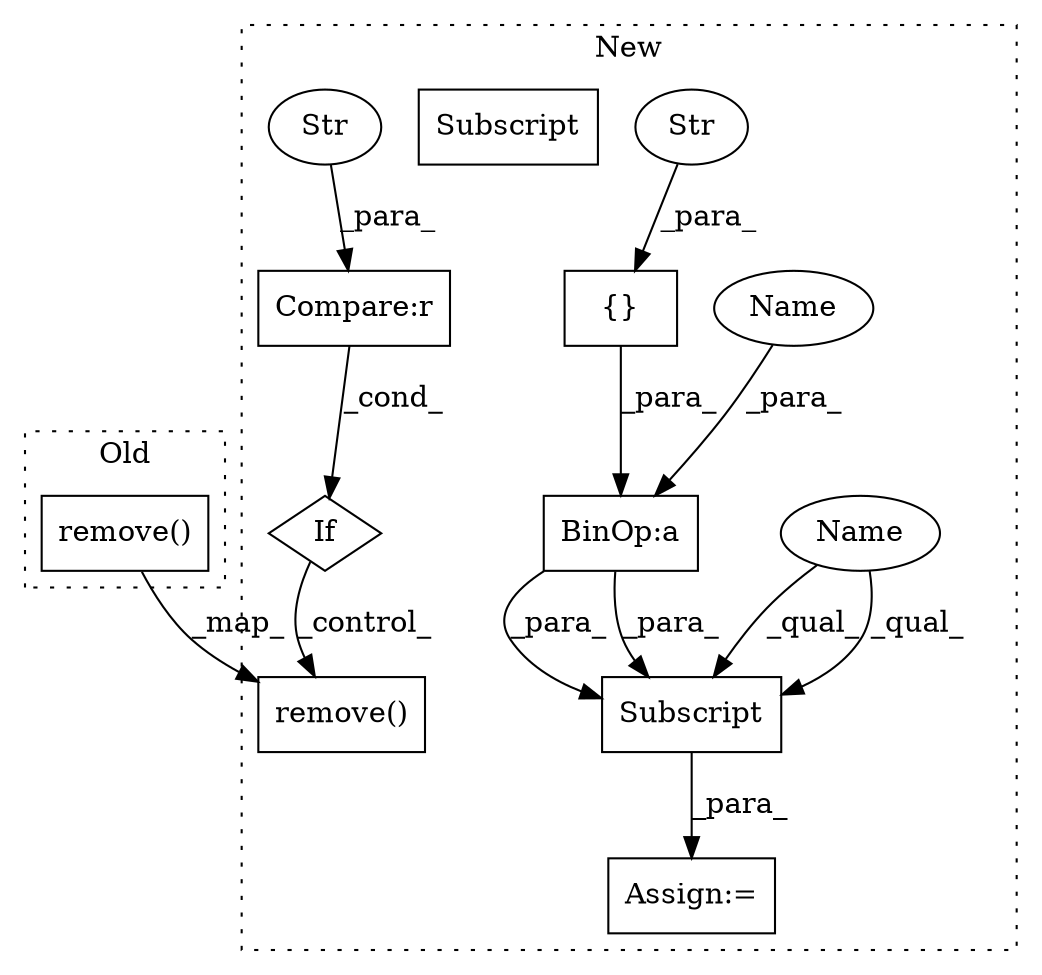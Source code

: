 digraph G {
subgraph cluster0 {
1 [label="remove()" a="75" s="12078,12101" l="12,1" shape="box"];
label = "Old";
style="dotted";
}
subgraph cluster1 {
2 [label="remove()" a="75" s="12333,12356" l="12,1" shape="box"];
3 [label="If" a="96" s="12296" l="3" shape="diamond"];
4 [label="Compare:r" a="40" s="12299" l="20" shape="box"];
5 [label="Str" a="66" s="12316" l="3" shape="ellipse"];
6 [label="BinOp:a" a="82" s="12528" l="3" shape="box"];
7 [label="Subscript" a="63" s="12513,0" l="23,0" shape="box"];
8 [label="{}" a="59" s="12520,12527" l="1,0" shape="box"];
9 [label="Str" a="66" s="12521" l="6" shape="ellipse"];
10 [label="Assign:=" a="68" s="12510" l="3" shape="box"];
11 [label="Name" a="87" s="12531" l="4" shape="ellipse"];
12 [label="Name" a="87" s="12513" l="6" shape="ellipse"];
13 [label="Subscript" a="63" s="12513,0" l="23,0" shape="box"];
label = "New";
style="dotted";
}
1 -> 2 [label="_map_"];
3 -> 2 [label="_control_"];
4 -> 3 [label="_cond_"];
5 -> 4 [label="_para_"];
6 -> 13 [label="_para_"];
6 -> 13 [label="_para_"];
8 -> 6 [label="_para_"];
9 -> 8 [label="_para_"];
11 -> 6 [label="_para_"];
12 -> 13 [label="_qual_"];
12 -> 13 [label="_qual_"];
13 -> 10 [label="_para_"];
}